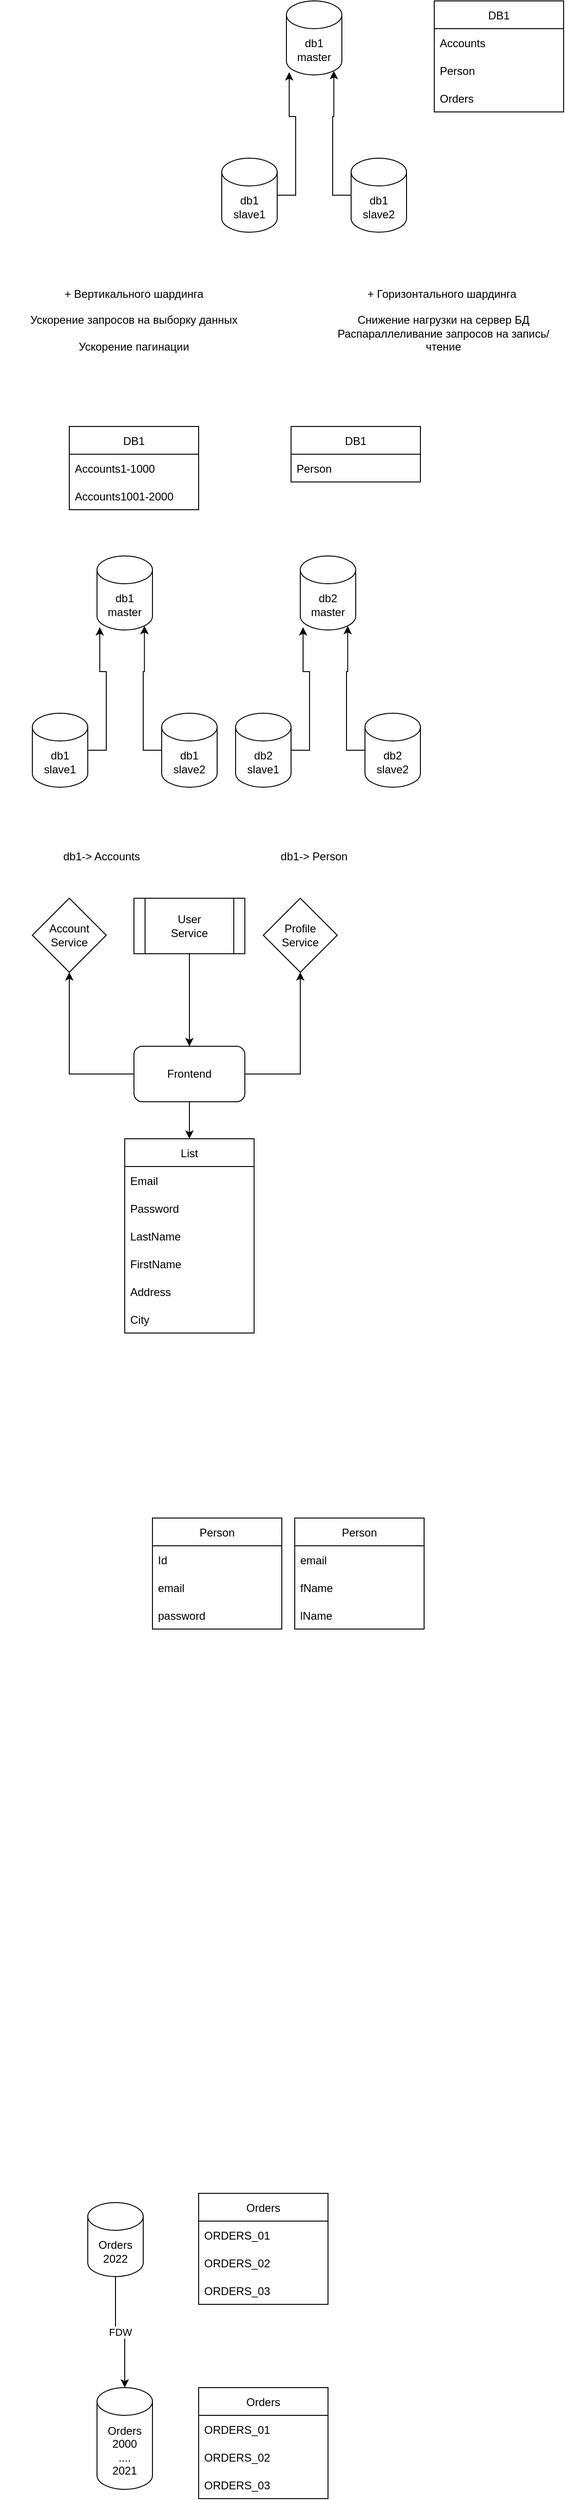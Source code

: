 <mxfile version="20.5.1" type="device"><diagram id="FQ-hhzmMOgb223DldSqy" name="Страница 1"><mxGraphModel dx="1425" dy="758" grid="1" gridSize="10" guides="1" tooltips="1" connect="1" arrows="1" fold="1" page="1" pageScale="1" pageWidth="827" pageHeight="1169" math="0" shadow="0"><root><mxCell id="0"/><mxCell id="1" parent="0"/><mxCell id="5_dZ_5N5LBZi6ANggUq4-2" value="db1&lt;br&gt;master" style="shape=cylinder3;whiteSpace=wrap;html=1;boundedLbl=1;backgroundOutline=1;size=15;" vertex="1" parent="1"><mxGeometry x="335" y="60" width="60" height="80" as="geometry"/></mxCell><mxCell id="5_dZ_5N5LBZi6ANggUq4-5" style="edgeStyle=orthogonalEdgeStyle;rounded=0;orthogonalLoop=1;jettySize=auto;html=1;entryX=0.05;entryY=0.963;entryDx=0;entryDy=0;entryPerimeter=0;" edge="1" parent="1" source="5_dZ_5N5LBZi6ANggUq4-3" target="5_dZ_5N5LBZi6ANggUq4-2"><mxGeometry relative="1" as="geometry"/></mxCell><mxCell id="5_dZ_5N5LBZi6ANggUq4-3" value="db1&lt;br&gt;slave1" style="shape=cylinder3;whiteSpace=wrap;html=1;boundedLbl=1;backgroundOutline=1;size=15;" vertex="1" parent="1"><mxGeometry x="265" y="230" width="60" height="80" as="geometry"/></mxCell><mxCell id="5_dZ_5N5LBZi6ANggUq4-6" style="edgeStyle=orthogonalEdgeStyle;rounded=0;orthogonalLoop=1;jettySize=auto;html=1;entryX=0.855;entryY=1;entryDx=0;entryDy=-4.35;entryPerimeter=0;" edge="1" parent="1" source="5_dZ_5N5LBZi6ANggUq4-4" target="5_dZ_5N5LBZi6ANggUq4-2"><mxGeometry relative="1" as="geometry"/></mxCell><mxCell id="5_dZ_5N5LBZi6ANggUq4-4" value="db1&lt;br&gt;slave2" style="shape=cylinder3;whiteSpace=wrap;html=1;boundedLbl=1;backgroundOutline=1;size=15;" vertex="1" parent="1"><mxGeometry x="405" y="230" width="60" height="80" as="geometry"/></mxCell><mxCell id="5_dZ_5N5LBZi6ANggUq4-7" value="DB1" style="swimlane;fontStyle=0;childLayout=stackLayout;horizontal=1;startSize=30;horizontalStack=0;resizeParent=1;resizeParentMax=0;resizeLast=0;collapsible=1;marginBottom=0;" vertex="1" parent="1"><mxGeometry x="495" y="60" width="140" height="120" as="geometry"/></mxCell><mxCell id="5_dZ_5N5LBZi6ANggUq4-8" value="Accounts" style="text;strokeColor=none;fillColor=none;align=left;verticalAlign=middle;spacingLeft=4;spacingRight=4;overflow=hidden;points=[[0,0.5],[1,0.5]];portConstraint=eastwest;rotatable=0;" vertex="1" parent="5_dZ_5N5LBZi6ANggUq4-7"><mxGeometry y="30" width="140" height="30" as="geometry"/></mxCell><mxCell id="5_dZ_5N5LBZi6ANggUq4-9" value="Person" style="text;strokeColor=none;fillColor=none;align=left;verticalAlign=middle;spacingLeft=4;spacingRight=4;overflow=hidden;points=[[0,0.5],[1,0.5]];portConstraint=eastwest;rotatable=0;" vertex="1" parent="5_dZ_5N5LBZi6ANggUq4-7"><mxGeometry y="60" width="140" height="30" as="geometry"/></mxCell><mxCell id="5_dZ_5N5LBZi6ANggUq4-10" value="Orders" style="text;strokeColor=none;fillColor=none;align=left;verticalAlign=middle;spacingLeft=4;spacingRight=4;overflow=hidden;points=[[0,0.5],[1,0.5]];portConstraint=eastwest;rotatable=0;" vertex="1" parent="5_dZ_5N5LBZi6ANggUq4-7"><mxGeometry y="90" width="140" height="30" as="geometry"/></mxCell><mxCell id="5_dZ_5N5LBZi6ANggUq4-11" value="db1&lt;br&gt;master" style="shape=cylinder3;whiteSpace=wrap;html=1;boundedLbl=1;backgroundOutline=1;size=15;" vertex="1" parent="1"><mxGeometry x="130" y="660" width="60" height="80" as="geometry"/></mxCell><mxCell id="5_dZ_5N5LBZi6ANggUq4-12" style="edgeStyle=orthogonalEdgeStyle;rounded=0;orthogonalLoop=1;jettySize=auto;html=1;entryX=0.05;entryY=0.963;entryDx=0;entryDy=0;entryPerimeter=0;" edge="1" source="5_dZ_5N5LBZi6ANggUq4-13" target="5_dZ_5N5LBZi6ANggUq4-11" parent="1"><mxGeometry relative="1" as="geometry"/></mxCell><mxCell id="5_dZ_5N5LBZi6ANggUq4-13" value="db1&lt;br&gt;slave1" style="shape=cylinder3;whiteSpace=wrap;html=1;boundedLbl=1;backgroundOutline=1;size=15;" vertex="1" parent="1"><mxGeometry x="60" y="830" width="60" height="80" as="geometry"/></mxCell><mxCell id="5_dZ_5N5LBZi6ANggUq4-14" style="edgeStyle=orthogonalEdgeStyle;rounded=0;orthogonalLoop=1;jettySize=auto;html=1;entryX=0.855;entryY=1;entryDx=0;entryDy=-4.35;entryPerimeter=0;" edge="1" source="5_dZ_5N5LBZi6ANggUq4-15" target="5_dZ_5N5LBZi6ANggUq4-11" parent="1"><mxGeometry relative="1" as="geometry"/></mxCell><mxCell id="5_dZ_5N5LBZi6ANggUq4-15" value="db1&lt;br&gt;slave2" style="shape=cylinder3;whiteSpace=wrap;html=1;boundedLbl=1;backgroundOutline=1;size=15;" vertex="1" parent="1"><mxGeometry x="200" y="830" width="60" height="80" as="geometry"/></mxCell><mxCell id="5_dZ_5N5LBZi6ANggUq4-16" value="db2&lt;br&gt;master" style="shape=cylinder3;whiteSpace=wrap;html=1;boundedLbl=1;backgroundOutline=1;size=15;" vertex="1" parent="1"><mxGeometry x="350" y="660" width="60" height="80" as="geometry"/></mxCell><mxCell id="5_dZ_5N5LBZi6ANggUq4-17" style="edgeStyle=orthogonalEdgeStyle;rounded=0;orthogonalLoop=1;jettySize=auto;html=1;entryX=0.05;entryY=0.963;entryDx=0;entryDy=0;entryPerimeter=0;" edge="1" source="5_dZ_5N5LBZi6ANggUq4-18" target="5_dZ_5N5LBZi6ANggUq4-16" parent="1"><mxGeometry relative="1" as="geometry"/></mxCell><mxCell id="5_dZ_5N5LBZi6ANggUq4-18" value="db2&lt;br&gt;slave1" style="shape=cylinder3;whiteSpace=wrap;html=1;boundedLbl=1;backgroundOutline=1;size=15;" vertex="1" parent="1"><mxGeometry x="280" y="830" width="60" height="80" as="geometry"/></mxCell><mxCell id="5_dZ_5N5LBZi6ANggUq4-19" style="edgeStyle=orthogonalEdgeStyle;rounded=0;orthogonalLoop=1;jettySize=auto;html=1;entryX=0.855;entryY=1;entryDx=0;entryDy=-4.35;entryPerimeter=0;" edge="1" source="5_dZ_5N5LBZi6ANggUq4-20" target="5_dZ_5N5LBZi6ANggUq4-16" parent="1"><mxGeometry relative="1" as="geometry"/></mxCell><mxCell id="5_dZ_5N5LBZi6ANggUq4-20" value="db2&lt;br&gt;slave2" style="shape=cylinder3;whiteSpace=wrap;html=1;boundedLbl=1;backgroundOutline=1;size=15;" vertex="1" parent="1"><mxGeometry x="420" y="830" width="60" height="80" as="geometry"/></mxCell><mxCell id="5_dZ_5N5LBZi6ANggUq4-21" value="DB1" style="swimlane;fontStyle=0;childLayout=stackLayout;horizontal=1;startSize=30;horizontalStack=0;resizeParent=1;resizeParentMax=0;resizeLast=0;collapsible=1;marginBottom=0;" vertex="1" parent="1"><mxGeometry x="100" y="520" width="140" height="90" as="geometry"/></mxCell><mxCell id="5_dZ_5N5LBZi6ANggUq4-22" value="Accounts1-1000" style="text;strokeColor=none;fillColor=none;align=left;verticalAlign=middle;spacingLeft=4;spacingRight=4;overflow=hidden;points=[[0,0.5],[1,0.5]];portConstraint=eastwest;rotatable=0;" vertex="1" parent="5_dZ_5N5LBZi6ANggUq4-21"><mxGeometry y="30" width="140" height="30" as="geometry"/></mxCell><mxCell id="5_dZ_5N5LBZi6ANggUq4-45" value="Accounts1001-2000" style="text;strokeColor=none;fillColor=none;align=left;verticalAlign=middle;spacingLeft=4;spacingRight=4;overflow=hidden;points=[[0,0.5],[1,0.5]];portConstraint=eastwest;rotatable=0;" vertex="1" parent="5_dZ_5N5LBZi6ANggUq4-21"><mxGeometry y="60" width="140" height="30" as="geometry"/></mxCell><mxCell id="5_dZ_5N5LBZi6ANggUq4-25" value="DB1" style="swimlane;fontStyle=0;childLayout=stackLayout;horizontal=1;startSize=30;horizontalStack=0;resizeParent=1;resizeParentMax=0;resizeLast=0;collapsible=1;marginBottom=0;" vertex="1" parent="1"><mxGeometry x="340" y="520" width="140" height="60" as="geometry"/></mxCell><mxCell id="5_dZ_5N5LBZi6ANggUq4-27" value="Person" style="text;strokeColor=none;fillColor=none;align=left;verticalAlign=middle;spacingLeft=4;spacingRight=4;overflow=hidden;points=[[0,0.5],[1,0.5]];portConstraint=eastwest;rotatable=0;" vertex="1" parent="5_dZ_5N5LBZi6ANggUq4-25"><mxGeometry y="30" width="140" height="30" as="geometry"/></mxCell><mxCell id="5_dZ_5N5LBZi6ANggUq4-28" value="db1-&amp;gt; Accounts" style="text;html=1;strokeColor=none;fillColor=none;align=center;verticalAlign=middle;whiteSpace=wrap;rounded=0;" vertex="1" parent="1"><mxGeometry x="50" y="970" width="170" height="30" as="geometry"/></mxCell><mxCell id="5_dZ_5N5LBZi6ANggUq4-29" value="db1-&amp;gt; Person" style="text;html=1;strokeColor=none;fillColor=none;align=center;verticalAlign=middle;whiteSpace=wrap;rounded=0;" vertex="1" parent="1"><mxGeometry x="280" y="970" width="170" height="30" as="geometry"/></mxCell><mxCell id="5_dZ_5N5LBZi6ANggUq4-30" value="Account&lt;br&gt;Service" style="rhombus;whiteSpace=wrap;html=1;" vertex="1" parent="1"><mxGeometry x="60" y="1030" width="80" height="80" as="geometry"/></mxCell><mxCell id="5_dZ_5N5LBZi6ANggUq4-31" value="Profile&lt;br&gt;Service" style="rhombus;whiteSpace=wrap;html=1;" vertex="1" parent="1"><mxGeometry x="310" y="1030" width="80" height="80" as="geometry"/></mxCell><mxCell id="5_dZ_5N5LBZi6ANggUq4-33" style="edgeStyle=orthogonalEdgeStyle;rounded=0;orthogonalLoop=1;jettySize=auto;html=1;" edge="1" parent="1" source="5_dZ_5N5LBZi6ANggUq4-32" target="5_dZ_5N5LBZi6ANggUq4-30"><mxGeometry relative="1" as="geometry"/></mxCell><mxCell id="5_dZ_5N5LBZi6ANggUq4-34" style="edgeStyle=orthogonalEdgeStyle;rounded=0;orthogonalLoop=1;jettySize=auto;html=1;entryX=0.5;entryY=1;entryDx=0;entryDy=0;" edge="1" parent="1" source="5_dZ_5N5LBZi6ANggUq4-32" target="5_dZ_5N5LBZi6ANggUq4-31"><mxGeometry relative="1" as="geometry"/></mxCell><mxCell id="5_dZ_5N5LBZi6ANggUq4-44" style="edgeStyle=orthogonalEdgeStyle;rounded=0;orthogonalLoop=1;jettySize=auto;html=1;entryX=0.5;entryY=0;entryDx=0;entryDy=0;" edge="1" parent="1" source="5_dZ_5N5LBZi6ANggUq4-32" target="5_dZ_5N5LBZi6ANggUq4-35"><mxGeometry relative="1" as="geometry"/></mxCell><mxCell id="5_dZ_5N5LBZi6ANggUq4-32" value="Frontend" style="rounded=1;whiteSpace=wrap;html=1;" vertex="1" parent="1"><mxGeometry x="170" y="1190" width="120" height="60" as="geometry"/></mxCell><mxCell id="5_dZ_5N5LBZi6ANggUq4-35" value="List" style="swimlane;fontStyle=0;childLayout=stackLayout;horizontal=1;startSize=30;horizontalStack=0;resizeParent=1;resizeParentMax=0;resizeLast=0;collapsible=1;marginBottom=0;" vertex="1" parent="1"><mxGeometry x="160" y="1290" width="140" height="210" as="geometry"/></mxCell><mxCell id="5_dZ_5N5LBZi6ANggUq4-36" value="Email" style="text;strokeColor=none;fillColor=none;align=left;verticalAlign=middle;spacingLeft=4;spacingRight=4;overflow=hidden;points=[[0,0.5],[1,0.5]];portConstraint=eastwest;rotatable=0;" vertex="1" parent="5_dZ_5N5LBZi6ANggUq4-35"><mxGeometry y="30" width="140" height="30" as="geometry"/></mxCell><mxCell id="5_dZ_5N5LBZi6ANggUq4-37" value="Password" style="text;strokeColor=none;fillColor=none;align=left;verticalAlign=middle;spacingLeft=4;spacingRight=4;overflow=hidden;points=[[0,0.5],[1,0.5]];portConstraint=eastwest;rotatable=0;" vertex="1" parent="5_dZ_5N5LBZi6ANggUq4-35"><mxGeometry y="60" width="140" height="30" as="geometry"/></mxCell><mxCell id="5_dZ_5N5LBZi6ANggUq4-38" value="LastName" style="text;strokeColor=none;fillColor=none;align=left;verticalAlign=middle;spacingLeft=4;spacingRight=4;overflow=hidden;points=[[0,0.5],[1,0.5]];portConstraint=eastwest;rotatable=0;" vertex="1" parent="5_dZ_5N5LBZi6ANggUq4-35"><mxGeometry y="90" width="140" height="30" as="geometry"/></mxCell><mxCell id="5_dZ_5N5LBZi6ANggUq4-39" value="FirstName" style="text;strokeColor=none;fillColor=none;align=left;verticalAlign=middle;spacingLeft=4;spacingRight=4;overflow=hidden;points=[[0,0.5],[1,0.5]];portConstraint=eastwest;rotatable=0;" vertex="1" parent="5_dZ_5N5LBZi6ANggUq4-35"><mxGeometry y="120" width="140" height="30" as="geometry"/></mxCell><mxCell id="5_dZ_5N5LBZi6ANggUq4-40" value="Address" style="text;strokeColor=none;fillColor=none;align=left;verticalAlign=middle;spacingLeft=4;spacingRight=4;overflow=hidden;points=[[0,0.5],[1,0.5]];portConstraint=eastwest;rotatable=0;" vertex="1" parent="5_dZ_5N5LBZi6ANggUq4-35"><mxGeometry y="150" width="140" height="30" as="geometry"/></mxCell><mxCell id="5_dZ_5N5LBZi6ANggUq4-41" value="City" style="text;strokeColor=none;fillColor=none;align=left;verticalAlign=middle;spacingLeft=4;spacingRight=4;overflow=hidden;points=[[0,0.5],[1,0.5]];portConstraint=eastwest;rotatable=0;" vertex="1" parent="5_dZ_5N5LBZi6ANggUq4-35"><mxGeometry y="180" width="140" height="30" as="geometry"/></mxCell><mxCell id="5_dZ_5N5LBZi6ANggUq4-43" style="edgeStyle=orthogonalEdgeStyle;rounded=0;orthogonalLoop=1;jettySize=auto;html=1;entryX=0.5;entryY=0;entryDx=0;entryDy=0;" edge="1" parent="1" source="5_dZ_5N5LBZi6ANggUq4-42" target="5_dZ_5N5LBZi6ANggUq4-32"><mxGeometry relative="1" as="geometry"/></mxCell><mxCell id="5_dZ_5N5LBZi6ANggUq4-42" value="User&lt;br&gt;Service" style="shape=process;whiteSpace=wrap;html=1;backgroundOutline=1;" vertex="1" parent="1"><mxGeometry x="170" y="1030" width="120" height="60" as="geometry"/></mxCell><mxCell id="5_dZ_5N5LBZi6ANggUq4-46" value="+ Вертикального шардинга&lt;br&gt;&lt;br&gt;Ускорение запросов на выборку данных&lt;br&gt;&lt;br&gt;Ускорение пагинации" style="text;html=1;strokeColor=none;fillColor=none;align=center;verticalAlign=middle;whiteSpace=wrap;rounded=0;" vertex="1" parent="1"><mxGeometry x="25" y="370" width="290" height="70" as="geometry"/></mxCell><mxCell id="5_dZ_5N5LBZi6ANggUq4-47" value="+ Горизонтального шардинга&amp;nbsp;&lt;br&gt;&lt;br&gt;Снижение нагрузки на сервер БД&lt;br&gt;Распараллеливание запросов на запись/чтение" style="text;html=1;strokeColor=none;fillColor=none;align=center;verticalAlign=middle;whiteSpace=wrap;rounded=0;" vertex="1" parent="1"><mxGeometry x="380" y="365" width="250" height="80" as="geometry"/></mxCell><mxCell id="5_dZ_5N5LBZi6ANggUq4-48" value="Person" style="swimlane;fontStyle=0;childLayout=stackLayout;horizontal=1;startSize=30;horizontalStack=0;resizeParent=1;resizeParentMax=0;resizeLast=0;collapsible=1;marginBottom=0;" vertex="1" parent="1"><mxGeometry x="190" y="1700" width="140" height="120" as="geometry"/></mxCell><mxCell id="5_dZ_5N5LBZi6ANggUq4-49" value="Id" style="text;strokeColor=none;fillColor=none;align=left;verticalAlign=middle;spacingLeft=4;spacingRight=4;overflow=hidden;points=[[0,0.5],[1,0.5]];portConstraint=eastwest;rotatable=0;" vertex="1" parent="5_dZ_5N5LBZi6ANggUq4-48"><mxGeometry y="30" width="140" height="30" as="geometry"/></mxCell><mxCell id="5_dZ_5N5LBZi6ANggUq4-50" value="email" style="text;strokeColor=none;fillColor=none;align=left;verticalAlign=middle;spacingLeft=4;spacingRight=4;overflow=hidden;points=[[0,0.5],[1,0.5]];portConstraint=eastwest;rotatable=0;" vertex="1" parent="5_dZ_5N5LBZi6ANggUq4-48"><mxGeometry y="60" width="140" height="30" as="geometry"/></mxCell><mxCell id="5_dZ_5N5LBZi6ANggUq4-51" value="password" style="text;strokeColor=none;fillColor=none;align=left;verticalAlign=middle;spacingLeft=4;spacingRight=4;overflow=hidden;points=[[0,0.5],[1,0.5]];portConstraint=eastwest;rotatable=0;" vertex="1" parent="5_dZ_5N5LBZi6ANggUq4-48"><mxGeometry y="90" width="140" height="30" as="geometry"/></mxCell><mxCell id="5_dZ_5N5LBZi6ANggUq4-52" value="Person" style="swimlane;fontStyle=0;childLayout=stackLayout;horizontal=1;startSize=30;horizontalStack=0;resizeParent=1;resizeParentMax=0;resizeLast=0;collapsible=1;marginBottom=0;" vertex="1" parent="1"><mxGeometry x="344" y="1700" width="140" height="120" as="geometry"/></mxCell><mxCell id="5_dZ_5N5LBZi6ANggUq4-53" value="email" style="text;strokeColor=none;fillColor=none;align=left;verticalAlign=middle;spacingLeft=4;spacingRight=4;overflow=hidden;points=[[0,0.5],[1,0.5]];portConstraint=eastwest;rotatable=0;" vertex="1" parent="5_dZ_5N5LBZi6ANggUq4-52"><mxGeometry y="30" width="140" height="30" as="geometry"/></mxCell><mxCell id="5_dZ_5N5LBZi6ANggUq4-54" value="fName" style="text;strokeColor=none;fillColor=none;align=left;verticalAlign=middle;spacingLeft=4;spacingRight=4;overflow=hidden;points=[[0,0.5],[1,0.5]];portConstraint=eastwest;rotatable=0;" vertex="1" parent="5_dZ_5N5LBZi6ANggUq4-52"><mxGeometry y="60" width="140" height="30" as="geometry"/></mxCell><mxCell id="5_dZ_5N5LBZi6ANggUq4-55" value="lName" style="text;strokeColor=none;fillColor=none;align=left;verticalAlign=middle;spacingLeft=4;spacingRight=4;overflow=hidden;points=[[0,0.5],[1,0.5]];portConstraint=eastwest;rotatable=0;" vertex="1" parent="5_dZ_5N5LBZi6ANggUq4-52"><mxGeometry y="90" width="140" height="30" as="geometry"/></mxCell><mxCell id="5_dZ_5N5LBZi6ANggUq4-66" value="FDW" style="edgeStyle=orthogonalEdgeStyle;rounded=0;orthogonalLoop=1;jettySize=auto;html=1;" edge="1" parent="1" source="5_dZ_5N5LBZi6ANggUq4-56" target="5_dZ_5N5LBZi6ANggUq4-57"><mxGeometry relative="1" as="geometry"/></mxCell><mxCell id="5_dZ_5N5LBZi6ANggUq4-56" value="Orders 2022" style="shape=cylinder3;whiteSpace=wrap;html=1;boundedLbl=1;backgroundOutline=1;size=15;" vertex="1" parent="1"><mxGeometry x="120" y="2440" width="60" height="80" as="geometry"/></mxCell><mxCell id="5_dZ_5N5LBZi6ANggUq4-57" value="Orders &lt;br&gt;2000&lt;br&gt;....&lt;br&gt;2021" style="shape=cylinder3;whiteSpace=wrap;html=1;boundedLbl=1;backgroundOutline=1;size=15;" vertex="1" parent="1"><mxGeometry x="130" y="2640" width="60" height="110" as="geometry"/></mxCell><mxCell id="5_dZ_5N5LBZi6ANggUq4-58" value="Orders" style="swimlane;fontStyle=0;childLayout=stackLayout;horizontal=1;startSize=30;horizontalStack=0;resizeParent=1;resizeParentMax=0;resizeLast=0;collapsible=1;marginBottom=0;" vertex="1" parent="1"><mxGeometry x="240" y="2430" width="140" height="120" as="geometry"/></mxCell><mxCell id="5_dZ_5N5LBZi6ANggUq4-59" value="ORDERS_01" style="text;strokeColor=none;fillColor=none;align=left;verticalAlign=middle;spacingLeft=4;spacingRight=4;overflow=hidden;points=[[0,0.5],[1,0.5]];portConstraint=eastwest;rotatable=0;" vertex="1" parent="5_dZ_5N5LBZi6ANggUq4-58"><mxGeometry y="30" width="140" height="30" as="geometry"/></mxCell><mxCell id="5_dZ_5N5LBZi6ANggUq4-60" value="ORDERS_02" style="text;strokeColor=none;fillColor=none;align=left;verticalAlign=middle;spacingLeft=4;spacingRight=4;overflow=hidden;points=[[0,0.5],[1,0.5]];portConstraint=eastwest;rotatable=0;" vertex="1" parent="5_dZ_5N5LBZi6ANggUq4-58"><mxGeometry y="60" width="140" height="30" as="geometry"/></mxCell><mxCell id="5_dZ_5N5LBZi6ANggUq4-61" value="ORDERS_03" style="text;strokeColor=none;fillColor=none;align=left;verticalAlign=middle;spacingLeft=4;spacingRight=4;overflow=hidden;points=[[0,0.5],[1,0.5]];portConstraint=eastwest;rotatable=0;" vertex="1" parent="5_dZ_5N5LBZi6ANggUq4-58"><mxGeometry y="90" width="140" height="30" as="geometry"/></mxCell><mxCell id="5_dZ_5N5LBZi6ANggUq4-62" value="Orders" style="swimlane;fontStyle=0;childLayout=stackLayout;horizontal=1;startSize=30;horizontalStack=0;resizeParent=1;resizeParentMax=0;resizeLast=0;collapsible=1;marginBottom=0;" vertex="1" parent="1"><mxGeometry x="240" y="2640" width="140" height="120" as="geometry"/></mxCell><mxCell id="5_dZ_5N5LBZi6ANggUq4-63" value="ORDERS_01" style="text;strokeColor=none;fillColor=none;align=left;verticalAlign=middle;spacingLeft=4;spacingRight=4;overflow=hidden;points=[[0,0.5],[1,0.5]];portConstraint=eastwest;rotatable=0;" vertex="1" parent="5_dZ_5N5LBZi6ANggUq4-62"><mxGeometry y="30" width="140" height="30" as="geometry"/></mxCell><mxCell id="5_dZ_5N5LBZi6ANggUq4-64" value="ORDERS_02" style="text;strokeColor=none;fillColor=none;align=left;verticalAlign=middle;spacingLeft=4;spacingRight=4;overflow=hidden;points=[[0,0.5],[1,0.5]];portConstraint=eastwest;rotatable=0;" vertex="1" parent="5_dZ_5N5LBZi6ANggUq4-62"><mxGeometry y="60" width="140" height="30" as="geometry"/></mxCell><mxCell id="5_dZ_5N5LBZi6ANggUq4-65" value="ORDERS_03" style="text;strokeColor=none;fillColor=none;align=left;verticalAlign=middle;spacingLeft=4;spacingRight=4;overflow=hidden;points=[[0,0.5],[1,0.5]];portConstraint=eastwest;rotatable=0;" vertex="1" parent="5_dZ_5N5LBZi6ANggUq4-62"><mxGeometry y="90" width="140" height="30" as="geometry"/></mxCell></root></mxGraphModel></diagram></mxfile>